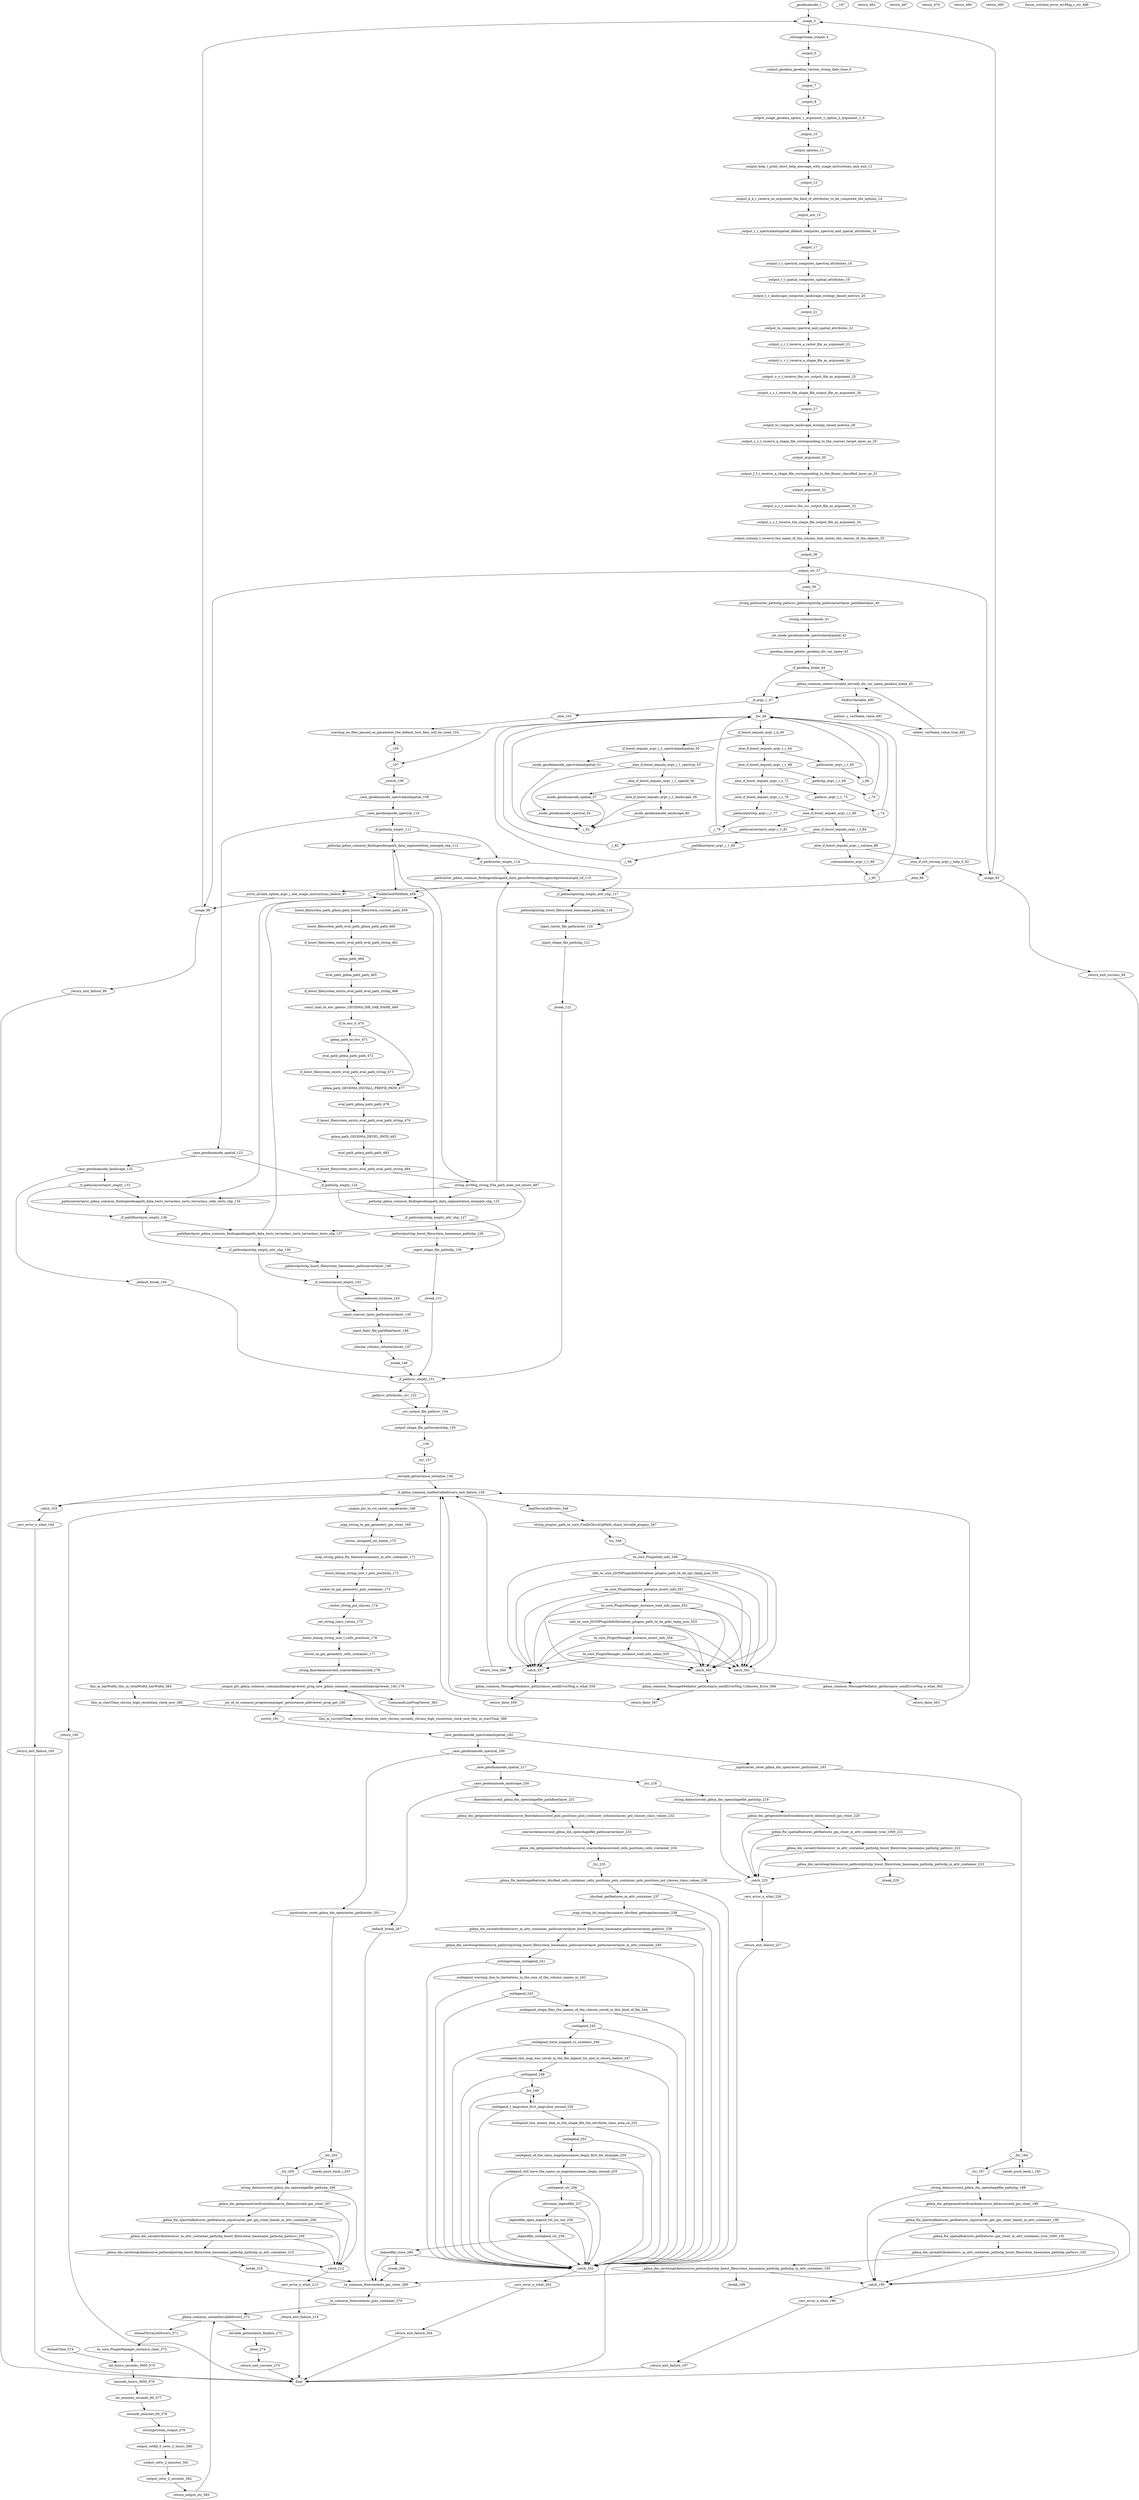 strict digraph G {
_geodmamode_1;
_usage_3;
_ostringstream_output_4;
_output_5;
_output_geodma_geodma_version_string_date_time_6;
_output_7;
_output_8;
_output_usage_geodma_option_1_argument_1_option_2_argument_2_9;
_output_10;
_output_options_11;
_output_help_t_print_short_help_message_with_usage_instructions_and_exit_12;
_output_13;
_output_k_k_t_receive_as_argument_the_kind_of_attributes_to_be_computed_the_options_14;
_output_are_15;
_output_t_t_spectralandspatial_default_computes_spectral_and_spatial_attributes_16;
_output_17;
_output_t_t_spectral_computes_spectral_attributes_18;
_output_t_t_spatial_computes_spatial_attributes_19;
_output_t_t_landscape_computes_landscape_ecology_based_metrics_20;
_output_21;
_output_to_compute_spectral_and_spatial_attributes_22;
_output_r_r_t_receive_a_raster_file_as_argument_23;
_output_v_v_t_receive_a_shape_file_as_argument_24;
_output_o_o_t_receive_the_csv_output_file_as_argument_25;
_output_s_s_t_receive_the_shape_file_output_file_as_argument_26;
_output_27;
_output_to_compute_landscape_ecology_based_metrics_28;
_output_c_c_t_receive_a_shape_file_corresponding_to_the_coarser_target_layer_as_29;
_output_argument_30;
_output_f_f_t_receive_a_shape_file_corresponding_to_the_finner_classified_layer_as_31;
_output_argument_32;
_output_o_o_t_receive_the_csv_output_file_as_argument_33;
_output_s_s_t_receive_the_shape_file_output_file_as_argument_34;
_output_column_t_receive_the_name_of_the_column_that_stores_the_classes_of_the_objects_35;
_output_36;
_output_str_37;
_main_39;
_string_pathraster_pathshp_pathcsv_pathoutputshp_pathcoarserlayer_pathfinerlayer_40;
_string_columnclasses_41;
_int_mode_geodmamode_spectralandspatial_42;
_geodma_home_getenv_geodma_dir_var_name_43;
_if_geodma_home_44;
_gdma_common_setenvvariable_terralib_dir_var_name_geodma_home_45;
_if_argc_1_47;
_for_48;
_if_boost_iequals_argv_i_k_49;
_if_boost_iequals_argv_i_1_spectralandspatial_50;
_mode_geodmamode_spectralandspatial_51;
_else_if_boost_iequals_argv_i_1_spectral_53;
_mode_geodmamode_spectral_54;
_else_if_boost_iequals_argv_i_1_spatial_56;
_mode_geodmamode_spatial_57;
_else_if_boost_iequals_argv_i_1_landscape_59;
_mode_geodmamode_landscape_60;
_i_62;
_else_if_boost_iequals_argv_i_r_64;
_pathraster_argv_i_1_65;
_i_66;
_else_if_boost_iequals_argv_i_v_68;
_pathshp_argv_i_1_69;
_i_70;
_else_if_boost_iequals_argv_i_o_72;
_pathcsv_argv_i_1_73;
_i_74;
_else_if_boost_iequals_argv_i_s_76;
_pathoutputshp_argv_i_1_77;
_i_78;
_else_if_boost_iequals_argv_i_c_80;
_pathcoarserlayer_argv_i_1_81;
_i_82;
_else_if_boost_iequals_argv_i_f_84;
_pathfinerlayer_argv_i_1_85;
_i_86;
_else_if_boost_iequals_argv_i_column_88;
_columnclasses_argv_i_1_89;
_i_90;
_else_if_std_strcmp_argv_i_help_0_92;
_usage_93;
_return_exit_success_94;
_else_96;
_error_invalid_option_argv_i_see_usage_instructions_bellow_97;
_usage_98;
_return_exit_failure_99;
_else_103;
_warning_no_files_passed_as_parameter_the_default_test_files_will_be_used_104;
__105;
__107;
_switch_108;
_case_geodmamode_spectralandspatial_109;
_case_geodmamode_spectral_110;
_if_pathshp_empty_111;
_pathshp_gdma_common_findingeodmapath_data_segmentation_example_shp_112;
_if_pathraster_empty_114;
_pathraster_gdma_common_findingeodmapath_data_georeferencedimagesregisterexample_tif_115;
_if_pathoutputshp_empty_attr_shp_117;
_pathoutputshp_boost_filesystem_basename_pathshp_118;
_input_raster_file_pathraster_120;
_input_shape_file_pathshp_121;
_break_122;
_case_geodmamode_spatial_123;
_if_pathshp_empty_124;
_pathshp_gdma_common_findingeodmapath_data_segmentation_example_shp_125;
_if_pathoutputshp_empty_attr_shp_127;
_pathoutputshp_boost_filesystem_basename_pathshp_128;
_input_shape_file_pathshp_130;
_break_131;
_case_geodmamode_landscape_132;
_if_pathcoarserlayer_empty_133;
_pathcoarserlayer_gdma_common_findingeodmapath_data_tests_terraclass_tests_terraclass_cells_tests_shp_134;
_if_pathfinerlayer_empty_136;
_pathfinerlayer_gdma_common_findingeodmapath_data_tests_terraclass_tests_terraclass_tests_shp_137;
_if_pathoutputshp_empty_attr_shp_139;
_pathoutputshp_boost_filesystem_basename_pathcoarserlayer_140;
_if_columnclasses_empty_142;
_columnclasses_tcclasse_143;
_input_coarser_layer_pathcoarserlayer_145;
_input_finer_file_pathfinerlayer_146;
_classes_column_columnclasses_147;
_break_148;
_default_break_149;
_if_pathcsv_empty_151;
_pathcsv_attributes_csv_152;
_csv_output_file_pathcsv_154;
_output_shape_file_pathoutputshp_155;
__156;
_try_157;
_terralib_getinstance_initialize_158;
_if_gdma_common_loadterralibdrivers_exit_failure_159;


_return_160;
_catch_163;
_cerr_error_e_what_164;
_return_exit_failure_165;
__167;
_unique_ptr_te_rst_raster_inputraster_168;
_map_string_te_gm_geometry_gm_ctner_169;
_vector_unsigned_int_bands_170;
_map_string_gdma_fte_featuressummary_m_attr_container_171;
_boost_bimap_string_size_t_pols_positions_172;
_vector_te_gm_geometry_pols_container_173;
_vector_string_pol_classes_174;
_set_string_class_values_175;
_boost_bimap_string_size_t_cells_positions_176;
_vector_te_gm_geometry_cells_container_177;
_string_finerdatasourceid_coarserdatasourceid_178;
_unique_ptr_gdma_common_commandlineprogviewer_prog_new_gdma_common_commandlineprogviewer_100_179;
_int_id_te_common_progressmanager_getinstance_addviewer_prog_get_180;
_switch_181;
_case_geodmamode_spectralandspatial_182;
_inputraster_reset_gdma_dm_openraster_pathraster_183;
_for_184;
_bands_push_back_i_185;
_try_187;
_string_datasourceid_gdma_dm_openshapefile_pathshp_188;
_gdma_dm_getgeometriesfromdatasource_datasourceid_gm_ctner_189;
_gdma_fte_spectralfeatures_getfeatures_inputraster_get_gm_ctner_bands_m_attr_container_190;
_gdma_fte_spatialfeatures_getfeatures_gm_ctner_m_attr_container_true_1000_191;
_gdma_dm_saveattributestocsv_m_attr_container_pathshp_boost_filesystem_basename_pathshp_pathcsv_192;
_gdma_dm_savetoogrdatasource_pathoutputshp_boost_filesystem_basename_pathshp_pathshp_m_attr_container_193;
_catch_195;
_cerr_error_e_what_196;
_return_exit_failure_197;
_break_199;
_case_geodmamode_spectral_200;
_inputraster_reset_gdma_dm_openraster_pathraster_201;
_for_202;
_bands_push_back_i_203;
_try_205;
_string_datasourceid_gdma_dm_openshapefile_pathshp_206;
_gdma_dm_getgeometriesfromdatasource_datasourceid_gm_ctner_207;
_gdma_fte_spectralfeatures_getfeatures_inputraster_get_gm_ctner_bands_m_attr_container_208;
_gdma_dm_saveattributestocsv_m_attr_container_pathshp_boost_filesystem_basename_pathshp_pathcsv_209;
_gdma_dm_savetoogrdatasource_pathoutputshp_boost_filesystem_basename_pathshp_pathshp_m_attr_container_210;
_catch_212;
_cerr_error_e_what_213;
_return_exit_failure_214;
_break_216;
_case_geodmamode_spatial_217;
_try_218;
_string_datasourceid_gdma_dm_openshapefile_pathshp_219;
_gdma_dm_getgeometriesfromdatasource_datasourceid_gm_ctner_220;
_gdma_fte_spatialfeatures_getfeatures_gm_ctner_m_attr_container_true_1000_221;
_gdma_dm_saveattributestocsv_m_attr_container_pathshp_boost_filesystem_basename_pathshp_pathcsv_222;
_gdma_dm_savetoogrdatasource_pathoutputshp_boost_filesystem_basename_pathshp_pathshp_m_attr_container_223;
_catch_225;
_cerr_error_e_what_226;
_return_exit_failure_227;
_break_229;
_case_geodmamode_landscape_230;
_finerdatasourceid_gdma_dm_openshapefile_pathfinerlayer_231;
_gdma_dm_getgeometriesfromdatasource_finerdatasourceid_pols_positions_pols_container_columnclasses_pol_classes_class_values_232;
_coarserdatasourceid_gdma_dm_openshapefile_pathcoarserlayer_233;
_gdma_dm_getgeometriesfromdatasource_coarserdatasourceid_cells_positions_cells_container_234;
_try_235;
_gdma_fte_landscapefeatures_ldscfeat_cells_container_cells_positions_pols_container_pols_positions_pol_classes_class_values_236;
_ldscfeat_getfeatures_m_attr_container_237;
_map_string_int_mapclassnames_ldscfeat_getmapclassnames_238;
_gdma_dm_saveattributestocsv_m_attr_container_pathcoarserlayer_boost_filesystem_basename_pathcoarserlayer_pathcsv_239;
_gdma_dm_savetoogrdatasource_pathoutputshp_boost_filesystem_basename_pathcoarserlayer_pathcoarserlayer_m_attr_container_240;
_ostringstream_outlegend_241;
_outlegend_warning_due_to_limitations_in_the_size_of_the_column_names_in_242;
_outlegend_243;
_outlegend_shape_files_the_names_of_the_classes_saved_in_this_kind_of_file_244;
_outlegend_245;
_outlegend_were_mapped_to_numbers_246;
_outlegend_this_map_was_saved_in_the_file_legend_txt_and_is_shown_bellow_247;
_outlegend_248;
_for_249;
_outlegend_t_mapvalue_first_mapvalue_second_250;
_outlegend_this_means_that_in_the_shape_file_the_attribute_class_area_ca_252;
_outlegend_253;
_outlegend_of_the_class_mapclassnames_begin_first_for_example_254;
_outlegend_will_have_the_name_ca_mapclassnames_begin_second_255;
_outlegend_str_256;
_ofstream_legendfile_257;
_legendfile_open_legend_txt_ios_out_258;
_legendfile_outlegend_str_259;
_legendfile_close_260;
_catch_262;
_cerr_error_e_what_263;
_return_exit_failure_264;
_break_266;
_default_break_267;
_te_common_freecontents_gm_ctner_269;
_te_common_freecontents_pols_container_270;
_gdma_common_unloadterralibdrivers_272;
_terralib_getinstance_finalize_273;
_done_274;
_return_exit_success_275;
final;
CommandLineProgViewer_383;
this_m_barWidth_this_m_totalWidth_barWidth_384;
this_m_startTime_chrono_high_resolution_clock_now_385;
this_m_currentTime_chrono_duration_cast_chrono_seconds_chrono_high_resolution_clock_now_this_m_startTime_386;
SetEnvVariable_490;
putenv_s_varName_value_491;
setenv_varName_value_true_492;
FindInGeoDMAPath_458;
boost_filesystem_path_gdma_path_boost_filesystem_current_path_459;
boost_filesystem_path_eval_path_gdma_path_path_460;
if_boost_filesystem_exists_eval_path_eval_path_string_461;
return_462;
gdma_path_464;
eval_path_gdma_path_path_465;
if_boost_filesystem_exists_eval_path_eval_path_string_466;
return_467;
const_char_te_env_getenv_GEODMA_DIR_VAR_NAME_469;
if_te_env_0_470;
gdma_path_te_env_471;
eval_path_gdma_path_path_472;
if_boost_filesystem_exists_eval_path_eval_path_string_473;
return_474;
gdma_path_GEODMA_INSTALL_PREFIX_PATH_477;
eval_path_gdma_path_path_478;
if_boost_filesystem_exists_eval_path_eval_path_string_479;
return_480;
gdma_path_GEODMA_DEVEL_PATH_482;
eval_path_gdma_path_path_483;
if_boost_filesystem_exists_eval_path_eval_path_string_484;
return_485;
string_errMsg_string_File_path_does_not_exists_487;
throw_runtime_error_errMsg_c_str_488;
loadTerraLibDrivers_546;
string_plugins_path_te_core_FindInTerraLibPath_share_terralib_plugins_547;
try_548;
te_core_PluginInfo_info_549;
info_te_core_JSONPluginInfoSerializer_plugins_path_te_da_ogr_teplg_json_550;
te_core_PluginManager_instance_insert_info_551;
te_core_PluginManager_instance_load_info_name_552;
info_te_core_JSONPluginInfoSerializer_plugins_path_te_da_gdal_teplg_json_553;
te_core_PluginManager_instance_insert_info_554;
te_core_PluginManager_instance_load_info_name_555;
catch_557;
gdma_common_MessageMediator_getInstance_sendErrorMsg_e_what_558;
return_false_559;
catch_561;
gdma_common_MessageMediator_getInstance_sendErrorMsg_e_what_562;
return_false_563;
catch_565;
gdma_common_MessageMediator_getInstance_sendErrorMsg_Unknown_Error_566;
return_false_567;
return_true_569;
unloadTerraLibDrivers_571;
te_core_PluginManager_instance_clear_572;
_geodmamode_1->_usage_3;
_usage_3->_ostringstream_output_4;
_ostringstream_output_4->_output_5;
_output_5->_output_geodma_geodma_version_string_date_time_6;
_output_geodma_geodma_version_string_date_time_6->_output_7;
_output_7->_output_8;
_output_8->_output_usage_geodma_option_1_argument_1_option_2_argument_2_9;
_output_usage_geodma_option_1_argument_1_option_2_argument_2_9->_output_10;
_output_10->_output_options_11;
_output_options_11->_output_help_t_print_short_help_message_with_usage_instructions_and_exit_12;
_output_help_t_print_short_help_message_with_usage_instructions_and_exit_12->_output_13;
_output_13->_output_k_k_t_receive_as_argument_the_kind_of_attributes_to_be_computed_the_options_14;
_output_k_k_t_receive_as_argument_the_kind_of_attributes_to_be_computed_the_options_14->_output_are_15;
_output_are_15->_output_t_t_spectralandspatial_default_computes_spectral_and_spatial_attributes_16;
_output_t_t_spectralandspatial_default_computes_spectral_and_spatial_attributes_16->_output_17;
_output_17->_output_t_t_spectral_computes_spectral_attributes_18;
_output_t_t_spectral_computes_spectral_attributes_18->_output_t_t_spatial_computes_spatial_attributes_19;
_output_t_t_spatial_computes_spatial_attributes_19->_output_t_t_landscape_computes_landscape_ecology_based_metrics_20;
_output_t_t_landscape_computes_landscape_ecology_based_metrics_20->_output_21;
_output_21->_output_to_compute_spectral_and_spatial_attributes_22;
_output_to_compute_spectral_and_spatial_attributes_22->_output_r_r_t_receive_a_raster_file_as_argument_23;
_output_r_r_t_receive_a_raster_file_as_argument_23->_output_v_v_t_receive_a_shape_file_as_argument_24;
_output_v_v_t_receive_a_shape_file_as_argument_24->_output_o_o_t_receive_the_csv_output_file_as_argument_25;
_output_o_o_t_receive_the_csv_output_file_as_argument_25->_output_s_s_t_receive_the_shape_file_output_file_as_argument_26;
_output_s_s_t_receive_the_shape_file_output_file_as_argument_26->_output_27;
_output_27->_output_to_compute_landscape_ecology_based_metrics_28;
_output_to_compute_landscape_ecology_based_metrics_28->_output_c_c_t_receive_a_shape_file_corresponding_to_the_coarser_target_layer_as_29;
_output_c_c_t_receive_a_shape_file_corresponding_to_the_coarser_target_layer_as_29->_output_argument_30;
_output_argument_30->_output_f_f_t_receive_a_shape_file_corresponding_to_the_finner_classified_layer_as_31;
_output_f_f_t_receive_a_shape_file_corresponding_to_the_finner_classified_layer_as_31->_output_argument_32;
_output_argument_32->_output_o_o_t_receive_the_csv_output_file_as_argument_33;
_output_o_o_t_receive_the_csv_output_file_as_argument_33->_output_s_s_t_receive_the_shape_file_output_file_as_argument_34;
_output_s_s_t_receive_the_shape_file_output_file_as_argument_34->_output_column_t_receive_the_name_of_the_column_that_stores_the_classes_of_the_objects_35;
_output_column_t_receive_the_name_of_the_column_that_stores_the_classes_of_the_objects_35->_output_36;
_output_36->_output_str_37;
_output_str_37->_main_39;
_main_39->_string_pathraster_pathshp_pathcsv_pathoutputshp_pathcoarserlayer_pathfinerlayer_40;
_string_pathraster_pathshp_pathcsv_pathoutputshp_pathcoarserlayer_pathfinerlayer_40->_string_columnclasses_41;
_string_columnclasses_41->_int_mode_geodmamode_spectralandspatial_42;
_int_mode_geodmamode_spectralandspatial_42->_geodma_home_getenv_geodma_dir_var_name_43;
_geodma_home_getenv_geodma_dir_var_name_43->_if_geodma_home_44;
_if_geodma_home_44->_gdma_common_setenvvariable_terralib_dir_var_name_geodma_home_45;
_gdma_common_setenvvariable_terralib_dir_var_name_geodma_home_45-> SetEnvVariable_490;
SetEnvVariable_490->putenv_s_varName_value_491;
putenv_s_varName_value_491->setenv_varName_value_true_492;
setenv_varName_value_true_492->_gdma_common_setenvvariable_terralib_dir_var_name_geodma_home_45;

_gdma_common_setenvvariable_terralib_dir_var_name_geodma_home_45->_if_argc_1_47;
_if_geodma_home_44->_if_argc_1_47;
_if_argc_1_47->_for_48;
_for_48->_if_boost_iequals_argv_i_k_49;
_if_boost_iequals_argv_i_k_49->_if_boost_iequals_argv_i_1_spectralandspatial_50;
_if_boost_iequals_argv_i_1_spectralandspatial_50->_mode_geodmamode_spectralandspatial_51;
_if_boost_iequals_argv_i_1_spectralandspatial_50->_else_if_boost_iequals_argv_i_1_spectral_53;
_else_if_boost_iequals_argv_i_1_spectral_53->_mode_geodmamode_spectral_54;
_else_if_boost_iequals_argv_i_1_spectral_53->_else_if_boost_iequals_argv_i_1_spatial_56;
_else_if_boost_iequals_argv_i_1_spatial_56->_mode_geodmamode_spatial_57;
_else_if_boost_iequals_argv_i_1_spatial_56->_else_if_boost_iequals_argv_i_1_landscape_59;
_else_if_boost_iequals_argv_i_1_landscape_59->_mode_geodmamode_landscape_60;
_mode_geodmamode_spectralandspatial_51->_i_62;
_mode_geodmamode_spectral_54->_i_62;
_mode_geodmamode_spatial_57->_i_62;
_mode_geodmamode_landscape_60->_i_62;
_else_if_boost_iequals_argv_i_1_landscape_59->_i_62;
_if_boost_iequals_argv_i_k_49->_else_if_boost_iequals_argv_i_r_64;
_else_if_boost_iequals_argv_i_r_64->_pathraster_argv_i_1_65;
_pathraster_argv_i_1_65->_i_66;
_else_if_boost_iequals_argv_i_r_64->_else_if_boost_iequals_argv_i_v_68;
_else_if_boost_iequals_argv_i_v_68->_pathshp_argv_i_1_69;
_pathshp_argv_i_1_69->_i_70;
_else_if_boost_iequals_argv_i_v_68->_else_if_boost_iequals_argv_i_o_72;
_else_if_boost_iequals_argv_i_o_72->_pathcsv_argv_i_1_73;
_pathcsv_argv_i_1_73->_i_74;
_else_if_boost_iequals_argv_i_o_72->_else_if_boost_iequals_argv_i_s_76;
_else_if_boost_iequals_argv_i_s_76->_pathoutputshp_argv_i_1_77;
_pathoutputshp_argv_i_1_77->_i_78;
_else_if_boost_iequals_argv_i_s_76->_else_if_boost_iequals_argv_i_c_80;
_else_if_boost_iequals_argv_i_c_80->_pathcoarserlayer_argv_i_1_81;
_pathcoarserlayer_argv_i_1_81->_i_82;
_else_if_boost_iequals_argv_i_c_80->_else_if_boost_iequals_argv_i_f_84;
_else_if_boost_iequals_argv_i_f_84->_pathfinerlayer_argv_i_1_85;
_pathfinerlayer_argv_i_1_85->_i_86;
_else_if_boost_iequals_argv_i_f_84->_else_if_boost_iequals_argv_i_column_88;
_else_if_boost_iequals_argv_i_column_88->_columnclasses_argv_i_1_89;
_columnclasses_argv_i_1_89->_i_90;
_else_if_boost_iequals_argv_i_column_88->_else_if_std_strcmp_argv_i_help_0_92;
_else_if_std_strcmp_argv_i_help_0_92->_usage_93;
_usage_93->_usage_3;
_output_str_37->_usage_93;
_usage_93->_return_exit_success_94;
_else_if_std_strcmp_argv_i_help_0_92->_else_96;
_else_96->_error_invalid_option_argv_i_see_usage_instructions_bellow_97;
_error_invalid_option_argv_i_see_usage_instructions_bellow_97->_usage_98;
_usage_98->_usage_3;
_output_str_37->_usage_98;
_return_exit_success_94->final;
_usage_98->_return_exit_failure_99;
_i_62->_for_48;
_i_66->_for_48;
_i_70->_for_48;
_i_74->_for_48;
_i_78->_for_48;
_i_82->_for_48;
_i_86->_for_48;
_i_90->_for_48;
_if_argc_1_47->_else_103;
_else_103->_warning_no_files_passed_as_parameter_the_default_test_files_will_be_used_104;
_warning_no_files_passed_as_parameter_the_default_test_files_will_be_used_104->__105;
_for_48->__107;
__105->__107;
__107->_switch_108;
_switch_108->_case_geodmamode_spectralandspatial_109;
_case_geodmamode_spectralandspatial_109 -> _case_geodmamode_spectral_110;
_case_geodmamode_spectral_110 -> _if_pathshp_empty_111;
_case_geodmamode_spectral_110 -> _case_geodmamode_spatial_123;
_if_pathshp_empty_111->_pathshp_gdma_common_findingeodmapath_data_segmentation_example_shp_112;

_pathshp_gdma_common_findingeodmapath_data_segmentation_example_shp_112->FindInGeoDMAPath_458;
FindInGeoDMAPath_458->boost_filesystem_path_gdma_path_boost_filesystem_current_path_459;
boost_filesystem_path_gdma_path_boost_filesystem_current_path_459->boost_filesystem_path_eval_path_gdma_path_path_460;
boost_filesystem_path_eval_path_gdma_path_path_460->if_boost_filesystem_exists_eval_path_eval_path_string_461;
if_boost_filesystem_exists_eval_path_eval_path_string_461->gdma_path_464;
gdma_path_464->eval_path_gdma_path_path_465;
eval_path_gdma_path_path_465->if_boost_filesystem_exists_eval_path_eval_path_string_466;
if_boost_filesystem_exists_eval_path_eval_path_string_466->const_char_te_env_getenv_GEODMA_DIR_VAR_NAME_469;
const_char_te_env_getenv_GEODMA_DIR_VAR_NAME_469->if_te_env_0_470;
if_te_env_0_470->gdma_path_te_env_471;
gdma_path_te_env_471->eval_path_gdma_path_path_472;
eval_path_gdma_path_path_472->if_boost_filesystem_exists_eval_path_eval_path_string_473;
if_boost_filesystem_exists_eval_path_eval_path_string_473->gdma_path_GEODMA_INSTALL_PREFIX_PATH_477;
if_te_env_0_470->gdma_path_GEODMA_INSTALL_PREFIX_PATH_477;
gdma_path_GEODMA_INSTALL_PREFIX_PATH_477->eval_path_gdma_path_path_478;
eval_path_gdma_path_path_478->if_boost_filesystem_exists_eval_path_eval_path_string_479;
if_boost_filesystem_exists_eval_path_eval_path_string_479->gdma_path_GEODMA_DEVEL_PATH_482;
gdma_path_GEODMA_DEVEL_PATH_482->eval_path_gdma_path_path_483;
eval_path_gdma_path_path_483->if_boost_filesystem_exists_eval_path_eval_path_string_484;
if_boost_filesystem_exists_eval_path_eval_path_string_484->string_errMsg_string_File_path_does_not_exists_487;
string_errMsg_string_File_path_does_not_exists_487->_pathshp_gdma_common_findingeodmapath_data_segmentation_example_shp_112;
_pathshp_gdma_common_findingeodmapath_data_segmentation_example_shp_112->_if_pathraster_empty_114;

_if_pathshp_empty_111->_if_pathraster_empty_114;
_if_pathraster_empty_114->_pathraster_gdma_common_findingeodmapath_data_georeferencedimagesregisterexample_tif_115;

_pathraster_gdma_common_findingeodmapath_data_georeferencedimagesregisterexample_tif_115-> FindInGeoDMAPath_458;
FindInGeoDMAPath_458->boost_filesystem_path_gdma_path_boost_filesystem_current_path_459;
string_errMsg_string_File_path_does_not_exists_487->_pathraster_gdma_common_findingeodmapath_data_georeferencedimagesregisterexample_tif_115;

_pathraster_gdma_common_findingeodmapath_data_georeferencedimagesregisterexample_tif_115->_if_pathoutputshp_empty_attr_shp_117;
_if_pathraster_empty_114->_if_pathoutputshp_empty_attr_shp_117;
_if_pathoutputshp_empty_attr_shp_117->_pathoutputshp_boost_filesystem_basename_pathshp_118;
_pathoutputshp_boost_filesystem_basename_pathshp_118->_input_raster_file_pathraster_120;
_if_pathoutputshp_empty_attr_shp_117->_input_raster_file_pathraster_120;
_input_raster_file_pathraster_120->_input_shape_file_pathshp_121;
_case_geodmamode_spatial_123 ->_if_pathshp_empty_124;
_case_geodmamode_spatial_123->_case_geodmamode_landscape_132;

_if_pathshp_empty_124->_pathshp_gdma_common_findingeodmapath_data_segmentation_example_shp_125;

_pathshp_gdma_common_findingeodmapath_data_segmentation_example_shp_125-> FindInGeoDMAPath_458;
FindInGeoDMAPath_458->boost_filesystem_path_gdma_path_boost_filesystem_current_path_459;
string_errMsg_string_File_path_does_not_exists_487->_pathshp_gdma_common_findingeodmapath_data_segmentation_example_shp_125;


_pathshp_gdma_common_findingeodmapath_data_segmentation_example_shp_125->_if_pathoutputshp_empty_attr_shp_127;
_if_pathshp_empty_124->_if_pathoutputshp_empty_attr_shp_127;
_if_pathoutputshp_empty_attr_shp_127->_pathoutputshp_boost_filesystem_basename_pathshp_128;
_pathoutputshp_boost_filesystem_basename_pathshp_128->_input_shape_file_pathshp_130;
_if_pathoutputshp_empty_attr_shp_127->_input_shape_file_pathshp_130;
_case_geodmamode_landscape_132->_if_pathcoarserlayer_empty_133;
_case_geodmamode_landscape_132->_default_break_149;
_default_break_149->_if_pathcsv_empty_151;

_if_pathcoarserlayer_empty_133->_pathcoarserlayer_gdma_common_findingeodmapath_data_tests_terraclass_tests_terraclass_cells_tests_shp_134;

_pathcoarserlayer_gdma_common_findingeodmapath_data_tests_terraclass_tests_terraclass_cells_tests_shp_134-> FindInGeoDMAPath_458;
FindInGeoDMAPath_458->boost_filesystem_path_gdma_path_boost_filesystem_current_path_459;
string_errMsg_string_File_path_does_not_exists_487->_pathcoarserlayer_gdma_common_findingeodmapath_data_tests_terraclass_tests_terraclass_cells_tests_shp_134;


_pathcoarserlayer_gdma_common_findingeodmapath_data_tests_terraclass_tests_terraclass_cells_tests_shp_134->_if_pathfinerlayer_empty_136;
_if_pathcoarserlayer_empty_133->_if_pathfinerlayer_empty_136;

_if_pathfinerlayer_empty_136->_pathfinerlayer_gdma_common_findingeodmapath_data_tests_terraclass_tests_terraclass_tests_shp_137;

_pathfinerlayer_gdma_common_findingeodmapath_data_tests_terraclass_tests_terraclass_tests_shp_137-> FindInGeoDMAPath_458;
FindInGeoDMAPath_458->boost_filesystem_path_gdma_path_boost_filesystem_current_path_459;
string_errMsg_string_File_path_does_not_exists_487->_pathfinerlayer_gdma_common_findingeodmapath_data_tests_terraclass_tests_terraclass_tests_shp_137;

_pathfinerlayer_gdma_common_findingeodmapath_data_tests_terraclass_tests_terraclass_tests_shp_137->_if_pathoutputshp_empty_attr_shp_139;
_if_pathfinerlayer_empty_136->_if_pathoutputshp_empty_attr_shp_139;
_if_pathoutputshp_empty_attr_shp_139->_pathoutputshp_boost_filesystem_basename_pathcoarserlayer_140;
_pathoutputshp_boost_filesystem_basename_pathcoarserlayer_140->_if_columnclasses_empty_142;
_if_pathoutputshp_empty_attr_shp_139->_if_columnclasses_empty_142;
_if_columnclasses_empty_142->_columnclasses_tcclasse_143;
_columnclasses_tcclasse_143->_input_coarser_layer_pathcoarserlayer_145;
_if_columnclasses_empty_142->_input_coarser_layer_pathcoarserlayer_145;
_input_coarser_layer_pathcoarserlayer_145->_input_finer_file_pathfinerlayer_146;
_input_finer_file_pathfinerlayer_146->_classes_column_columnclasses_147;
_input_shape_file_pathshp_121->_break_122;
_break_122->_if_pathcsv_empty_151;
_input_shape_file_pathshp_130->_break_131;
_break_131->_if_pathcsv_empty_151;
_classes_column_columnclasses_147->_break_148;
_break_148-> _if_pathcsv_empty_151;
_if_pathcsv_empty_151->_pathcsv_attributes_csv_152;
_pathcsv_attributes_csv_152->_csv_output_file_pathcsv_154;
_if_pathcsv_empty_151->_csv_output_file_pathcsv_154;
_csv_output_file_pathcsv_154->_output_shape_file_pathoutputshp_155;
_output_shape_file_pathoutputshp_155->__156;
__156->_try_157;
_try_157->_terralib_getinstance_initialize_158;
_terralib_getinstance_initialize_158->_if_gdma_common_loadterralibdrivers_exit_failure_159;
_terralib_getinstance_initialize_158->_catch_163;
_if_gdma_common_loadterralibdrivers_exit_failure_159->_catch_163;
_catch_163->_cerr_error_e_what_164;
_cerr_error_e_what_164->_return_exit_failure_165;
_if_gdma_common_loadterralibdrivers_exit_failure_159->_return_160;
_return_160 -> final;

_if_gdma_common_loadterralibdrivers_exit_failure_159->loadTerraLibDrivers_546;
loadTerraLibDrivers_546->string_plugins_path_te_core_FindInTerraLibPath_share_terralib_plugins_547;
string_plugins_path_te_core_FindInTerraLibPath_share_terralib_plugins_547->try_548;
try_548->te_core_PluginInfo_info_549;
te_core_PluginInfo_info_549->info_te_core_JSONPluginInfoSerializer_plugins_path_te_da_ogr_teplg_json_550;
info_te_core_JSONPluginInfoSerializer_plugins_path_te_da_ogr_teplg_json_550->te_core_PluginManager_instance_insert_info_551;
te_core_PluginManager_instance_insert_info_551->te_core_PluginManager_instance_load_info_name_552;
te_core_PluginManager_instance_load_info_name_552->info_te_core_JSONPluginInfoSerializer_plugins_path_te_da_gdal_teplg_json_553;
info_te_core_JSONPluginInfoSerializer_plugins_path_te_da_gdal_teplg_json_553->te_core_PluginManager_instance_insert_info_554;
te_core_PluginManager_instance_insert_info_554->te_core_PluginManager_instance_load_info_name_555;
te_core_PluginInfo_info_549->catch_557;
info_te_core_JSONPluginInfoSerializer_plugins_path_te_da_ogr_teplg_json_550->catch_557;
te_core_PluginManager_instance_insert_info_551->catch_557;
te_core_PluginManager_instance_load_info_name_552->catch_557;
info_te_core_JSONPluginInfoSerializer_plugins_path_te_da_gdal_teplg_json_553->catch_557;
te_core_PluginManager_instance_insert_info_554->catch_557;
te_core_PluginManager_instance_load_info_name_555->catch_557;
catch_557->gdma_common_MessageMediator_getInstance_sendErrorMsg_e_what_558;
gdma_common_MessageMediator_getInstance_sendErrorMsg_e_what_558->return_false_559;
te_core_PluginInfo_info_549->catch_561;
info_te_core_JSONPluginInfoSerializer_plugins_path_te_da_ogr_teplg_json_550->catch_561;
te_core_PluginManager_instance_insert_info_551->catch_561;
te_core_PluginManager_instance_load_info_name_552->catch_561;
info_te_core_JSONPluginInfoSerializer_plugins_path_te_da_gdal_teplg_json_553->catch_561;
te_core_PluginManager_instance_insert_info_554->catch_561;
te_core_PluginManager_instance_load_info_name_555->catch_561;
catch_561->gdma_common_MessageMediator_getInstance_sendErrorMsg_e_what_562;
gdma_common_MessageMediator_getInstance_sendErrorMsg_e_what_562->return_false_563;
te_core_PluginInfo_info_549->catch_565;
info_te_core_JSONPluginInfoSerializer_plugins_path_te_da_ogr_teplg_json_550->catch_565;
te_core_PluginManager_instance_insert_info_551->catch_565;
te_core_PluginManager_instance_load_info_name_552->catch_565;
info_te_core_JSONPluginInfoSerializer_plugins_path_te_da_gdal_teplg_json_553->catch_565;
te_core_PluginManager_instance_insert_info_554->catch_565;
te_core_PluginManager_instance_load_info_name_555->catch_565;
catch_565->gdma_common_MessageMediator_getInstance_sendErrorMsg_Unknown_Error_566;
gdma_common_MessageMediator_getInstance_sendErrorMsg_Unknown_Error_566->return_false_567;
te_core_PluginManager_instance_load_info_name_555->return_true_569;
return_false_559->_if_gdma_common_loadterralibdrivers_exit_failure_159;
return_false_563->_if_gdma_common_loadterralibdrivers_exit_failure_159;
return_false_567->_if_gdma_common_loadterralibdrivers_exit_failure_159;
return_true_569->_if_gdma_common_loadterralibdrivers_exit_failure_159;

_if_gdma_common_loadterralibdrivers_exit_failure_159->_unique_ptr_te_rst_raster_inputraster_168;
_unique_ptr_te_rst_raster_inputraster_168->_map_string_te_gm_geometry_gm_ctner_169;
_map_string_te_gm_geometry_gm_ctner_169->_vector_unsigned_int_bands_170;
_vector_unsigned_int_bands_170->_map_string_gdma_fte_featuressummary_m_attr_container_171;
_map_string_gdma_fte_featuressummary_m_attr_container_171->_boost_bimap_string_size_t_pols_positions_172;
_boost_bimap_string_size_t_pols_positions_172->_vector_te_gm_geometry_pols_container_173;
_vector_te_gm_geometry_pols_container_173->_vector_string_pol_classes_174;
_vector_string_pol_classes_174->_set_string_class_values_175;
_set_string_class_values_175->_boost_bimap_string_size_t_cells_positions_176;
_boost_bimap_string_size_t_cells_positions_176->_vector_te_gm_geometry_cells_container_177;
_vector_te_gm_geometry_cells_container_177->_string_finerdatasourceid_coarserdatasourceid_178;
_string_finerdatasourceid_coarserdatasourceid_178->_unique_ptr_gdma_common_commandlineprogviewer_prog_new_gdma_common_commandlineprogviewer_100_179;
_unique_ptr_gdma_common_commandlineprogviewer_prog_new_gdma_common_commandlineprogviewer_100_179->CommandLineProgViewer_383;
CommandLineProgViewer_383->this_m_currentTime_chrono_duration_cast_chrono_seconds_chrono_high_resolution_clock_now_this_m_startTime_386;
this_m_barWidth_this_m_totalWidth_barWidth_384->this_m_startTime_chrono_high_resolution_clock_now_385;
this_m_startTime_chrono_high_resolution_clock_now_385->this_m_currentTime_chrono_duration_cast_chrono_seconds_chrono_high_resolution_clock_now_this_m_startTime_386;
this_m_currentTime_chrono_duration_cast_chrono_seconds_chrono_high_resolution_clock_now_this_m_startTime_386->_unique_ptr_gdma_common_commandlineprogviewer_prog_new_gdma_common_commandlineprogviewer_100_179;
_unique_ptr_gdma_common_commandlineprogviewer_prog_new_gdma_common_commandlineprogviewer_100_179->_int_id_te_common_progressmanager_getinstance_addviewer_prog_get_180;
_int_id_te_common_progressmanager_getinstance_addviewer_prog_get_180->_switch_181;
_switch_181->_case_geodmamode_spectralandspatial_182;
_case_geodmamode_spectralandspatial_182->_case_geodmamode_spectral_200;
_case_geodmamode_spectralandspatial_182->_inputraster_reset_gdma_dm_openraster_pathraster_183;
_inputraster_reset_gdma_dm_openraster_pathraster_183->_for_184;
_for_184->_bands_push_back_i_185;
_bands_push_back_i_185->_for_184;
_for_184->_try_187;
_try_187->_string_datasourceid_gdma_dm_openshapefile_pathshp_188;
_string_datasourceid_gdma_dm_openshapefile_pathshp_188->_gdma_dm_getgeometriesfromdatasource_datasourceid_gm_ctner_189;
_gdma_dm_getgeometriesfromdatasource_datasourceid_gm_ctner_189->_gdma_fte_spectralfeatures_getfeatures_inputraster_get_gm_ctner_bands_m_attr_container_190;
_gdma_fte_spectralfeatures_getfeatures_inputraster_get_gm_ctner_bands_m_attr_container_190->_gdma_fte_spatialfeatures_getfeatures_gm_ctner_m_attr_container_true_1000_191;
_gdma_fte_spatialfeatures_getfeatures_gm_ctner_m_attr_container_true_1000_191->_gdma_dm_saveattributestocsv_m_attr_container_pathshp_boost_filesystem_basename_pathshp_pathcsv_192;
_gdma_dm_saveattributestocsv_m_attr_container_pathshp_boost_filesystem_basename_pathshp_pathcsv_192->_gdma_dm_savetoogrdatasource_pathoutputshp_boost_filesystem_basename_pathshp_pathshp_m_attr_container_193;
_string_datasourceid_gdma_dm_openshapefile_pathshp_188->_catch_195;
_gdma_dm_getgeometriesfromdatasource_datasourceid_gm_ctner_189->_catch_195;
_gdma_fte_spectralfeatures_getfeatures_inputraster_get_gm_ctner_bands_m_attr_container_190->_catch_195;
_gdma_fte_spatialfeatures_getfeatures_gm_ctner_m_attr_container_true_1000_191->_catch_195;
_gdma_dm_saveattributestocsv_m_attr_container_pathshp_boost_filesystem_basename_pathshp_pathcsv_192->_catch_195;
_gdma_dm_savetoogrdatasource_pathoutputshp_boost_filesystem_basename_pathshp_pathshp_m_attr_container_193->_catch_195;
_catch_195->_cerr_error_e_what_196;
_cerr_error_e_what_196->_return_exit_failure_197;
_gdma_dm_savetoogrdatasource_pathoutputshp_boost_filesystem_basename_pathshp_pathshp_m_attr_container_193->_break_199;

_case_geodmamode_spectral_200->_inputraster_reset_gdma_dm_openraster_pathraster_201;
_case_geodmamode_spectral_200->_case_geodmamode_spatial_217;
_inputraster_reset_gdma_dm_openraster_pathraster_201->_for_202;
_for_202->_bands_push_back_i_203;
_bands_push_back_i_203-> _for_202;
_for_202->_try_205;
_try_205 ->_string_datasourceid_gdma_dm_openshapefile_pathshp_206;
_string_datasourceid_gdma_dm_openshapefile_pathshp_206 -> _gdma_dm_getgeometriesfromdatasource_datasourceid_gm_ctner_207;
_gdma_dm_getgeometriesfromdatasource_datasourceid_gm_ctner_207->_gdma_fte_spectralfeatures_getfeatures_inputraster_get_gm_ctner_bands_m_attr_container_208;
_gdma_fte_spectralfeatures_getfeatures_inputraster_get_gm_ctner_bands_m_attr_container_208 -> _gdma_dm_saveattributestocsv_m_attr_container_pathshp_boost_filesystem_basename_pathshp_pathcsv_209;
_gdma_dm_saveattributestocsv_m_attr_container_pathshp_boost_filesystem_basename_pathshp_pathcsv_209-> _gdma_dm_savetoogrdatasource_pathoutputshp_boost_filesystem_basename_pathshp_pathshp_m_attr_container_210;
_gdma_dm_savetoogrdatasource_pathoutputshp_boost_filesystem_basename_pathshp_pathshp_m_attr_container_210 -> _break_216;
_break_216 -> _te_common_freecontents_gm_ctner_269;

_string_datasourceid_gdma_dm_openshapefile_pathshp_206->_catch_212;
_gdma_dm_getgeometriesfromdatasource_datasourceid_gm_ctner_207->_catch_212;
_gdma_fte_spectralfeatures_getfeatures_inputraster_get_gm_ctner_bands_m_attr_container_208->_catch_212;
_gdma_dm_saveattributestocsv_m_attr_container_pathshp_boost_filesystem_basename_pathshp_pathcsv_209->_catch_212;
_gdma_dm_savetoogrdatasource_pathoutputshp_boost_filesystem_basename_pathshp_pathshp_m_attr_container_210->_catch_212;
_catch_212->_cerr_error_e_what_213;
_cerr_error_e_what_213->_return_exit_failure_214;
_return_exit_failure_214->final;

_case_geodmamode_spatial_217->_try_218;
_case_geodmamode_spatial_217->_case_geodmamode_landscape_230;
_try_218->_string_datasourceid_gdma_dm_openshapefile_pathshp_219;
_string_datasourceid_gdma_dm_openshapefile_pathshp_219->_gdma_dm_getgeometriesfromdatasource_datasourceid_gm_ctner_220;
_gdma_dm_getgeometriesfromdatasource_datasourceid_gm_ctner_220->_gdma_fte_spatialfeatures_getfeatures_gm_ctner_m_attr_container_true_1000_221;
_gdma_fte_spatialfeatures_getfeatures_gm_ctner_m_attr_container_true_1000_221->_gdma_dm_saveattributestocsv_m_attr_container_pathshp_boost_filesystem_basename_pathshp_pathcsv_222;
_gdma_dm_saveattributestocsv_m_attr_container_pathshp_boost_filesystem_basename_pathshp_pathcsv_222->_gdma_dm_savetoogrdatasource_pathoutputshp_boost_filesystem_basename_pathshp_pathshp_m_attr_container_223;
_gdma_dm_savetoogrdatasource_pathoutputshp_boost_filesystem_basename_pathshp_pathshp_m_attr_container_223->_catch_225;
_catch_225->_cerr_error_e_what_226;
_cerr_error_e_what_226->_return_exit_failure_227;
_return_exit_failure_227->final;
_gdma_dm_savetoogrdatasource_pathoutputshp_boost_filesystem_basename_pathshp_pathshp_m_attr_container_223->_break_229;

_string_datasourceid_gdma_dm_openshapefile_pathshp_219 -> _catch_225;
_gdma_dm_getgeometriesfromdatasource_datasourceid_gm_ctner_220 -> _catch_225;
_gdma_fte_spatialfeatures_getfeatures_gm_ctner_m_attr_container_true_1000_221 -> _catch_225;
_gdma_dm_saveattributestocsv_m_attr_container_pathshp_boost_filesystem_basename_pathshp_pathcsv_222 -> _catch_225;

_case_geodmamode_landscape_230->_finerdatasourceid_gdma_dm_openshapefile_pathfinerlayer_231;
_finerdatasourceid_gdma_dm_openshapefile_pathfinerlayer_231 -> _gdma_dm_getgeometriesfromdatasource_finerdatasourceid_pols_positions_pols_container_columnclasses_pol_classes_class_values_232;
_gdma_dm_getgeometriesfromdatasource_finerdatasourceid_pols_positions_pols_container_columnclasses_pol_classes_class_values_232 -> _coarserdatasourceid_gdma_dm_openshapefile_pathcoarserlayer_233;
_coarserdatasourceid_gdma_dm_openshapefile_pathcoarserlayer_233 -> _gdma_dm_getgeometriesfromdatasource_coarserdatasourceid_cells_positions_cells_container_234;
_gdma_dm_getgeometriesfromdatasource_coarserdatasourceid_cells_positions_cells_container_234 -> _try_235;
_try_235 -> _gdma_fte_landscapefeatures_ldscfeat_cells_container_cells_positions_pols_container_pols_positions_pol_classes_class_values_236 ;
_gdma_fte_landscapefeatures_ldscfeat_cells_container_cells_positions_pols_container_pols_positions_pol_classes_class_values_236 -> _ldscfeat_getfeatures_m_attr_container_237;
_ldscfeat_getfeatures_m_attr_container_237 -> _map_string_int_mapclassnames_ldscfeat_getmapclassnames_238;
_map_string_int_mapclassnames_ldscfeat_getmapclassnames_238 -> _gdma_dm_saveattributestocsv_m_attr_container_pathcoarserlayer_boost_filesystem_basename_pathcoarserlayer_pathcsv_239;
_gdma_dm_saveattributestocsv_m_attr_container_pathcoarserlayer_boost_filesystem_basename_pathcoarserlayer_pathcsv_239 -> _gdma_dm_savetoogrdatasource_pathoutputshp_boost_filesystem_basename_pathcoarserlayer_pathcoarserlayer_m_attr_container_240;
_gdma_dm_savetoogrdatasource_pathoutputshp_boost_filesystem_basename_pathcoarserlayer_pathcoarserlayer_m_attr_container_240 -> _ostringstream_outlegend_241 ;
_ostringstream_outlegend_241 -> _outlegend_warning_due_to_limitations_in_the_size_of_the_column_names_in_242 ;
_outlegend_warning_due_to_limitations_in_the_size_of_the_column_names_in_242 -> _outlegend_243;
_outlegend_243 -> _outlegend_shape_files_the_names_of_the_classes_saved_in_this_kind_of_file_244;
_outlegend_shape_files_the_names_of_the_classes_saved_in_this_kind_of_file_244 -> _outlegend_245;
_outlegend_245 -> _outlegend_were_mapped_to_numbers_246;
_outlegend_were_mapped_to_numbers_246 -> _outlegend_this_map_was_saved_in_the_file_legend_txt_and_is_shown_bellow_247;
_outlegend_this_map_was_saved_in_the_file_legend_txt_and_is_shown_bellow_247 ->_outlegend_248 ;
_outlegend_248 -> _for_249;
_for_249 -> _outlegend_t_mapvalue_first_mapvalue_second_250;
_outlegend_t_mapvalue_first_mapvalue_second_250-> _for_249;
_for_249->_outlegend_t_mapvalue_first_mapvalue_second_250;
_outlegend_t_mapvalue_first_mapvalue_second_250 -> _outlegend_this_means_that_in_the_shape_file_the_attribute_class_area_ca_252;
_outlegend_this_means_that_in_the_shape_file_the_attribute_class_area_ca_252 -> _outlegend_253;
_outlegend_253 ->_outlegend_of_the_class_mapclassnames_begin_first_for_example_254 ;
_outlegend_of_the_class_mapclassnames_begin_first_for_example_254 -> _outlegend_will_have_the_name_ca_mapclassnames_begin_second_255;
_outlegend_will_have_the_name_ca_mapclassnames_begin_second_255 -> _outlegend_str_256;
_outlegend_str_256 -> _ofstream_legendfile_257;
_ofstream_legendfile_257 -> _legendfile_open_legend_txt_ios_out_258;
_legendfile_open_legend_txt_ios_out_258 ->_legendfile_outlegend_str_259 ;
_legendfile_outlegend_str_259 -> _legendfile_close_260;
_legendfile_close_260 -> _break_266;
_catch_262->_cerr_error_e_what_263;
_cerr_error_e_what_263->_return_exit_failure_264;
_return_exit_failure_264->final;
_break_266 -> _te_common_freecontents_gm_ctner_269;

_gdma_fte_landscapefeatures_ldscfeat_cells_container_cells_positions_pols_container_pols_positions_pol_classes_class_values_236 -> _catch_262;
_ldscfeat_getfeatures_m_attr_container_237 -> _catch_262;
_map_string_int_mapclassnames_ldscfeat_getmapclassnames_238 -> _catch_262;
_gdma_dm_saveattributestocsv_m_attr_container_pathcoarserlayer_boost_filesystem_basename_pathcoarserlayer_pathcsv_239 -> _catch_262;
_gdma_dm_savetoogrdatasource_pathoutputshp_boost_filesystem_basename_pathcoarserlayer_pathcoarserlayer_m_attr_container_240 -> _catch_262;
_ostringstream_outlegend_241 -> _catch_262;
_outlegend_warning_due_to_limitations_in_the_size_of_the_column_names_in_242 -> _catch_262;
_outlegend_243 -> _catch_262;
_outlegend_shape_files_the_names_of_the_classes_saved_in_this_kind_of_file_244 -> _catch_262;
_outlegend_245 -> _catch_262;
_outlegend_were_mapped_to_numbers_246 -> _catch_262;
_outlegend_this_map_was_saved_in_the_file_legend_txt_and_is_shown_bellow_247 -> _catch_262;
_outlegend_248 -> _catch_262;
_for_249 -> _catch_262;
_outlegend_t_mapvalue_first_mapvalue_second_250 -> _catch_262;
_outlegend_this_means_that_in_the_shape_file_the_attribute_class_area_ca_252 -> _catch_262;
_outlegend_253 -> _catch_262;
_outlegend_of_the_class_mapclassnames_begin_first_for_example_254 -> _catch_262;
_outlegend_will_have_the_name_ca_mapclassnames_begin_second_255 -> _catch_262;
_outlegend_str_256 -> _catch_262;
_ofstream_legendfile_257 -> _catch_262;
_legendfile_open_legend_txt_ios_out_258 -> _catch_262;
_legendfile_outlegend_str_259 -> _catch_262;
_legendfile_close_260 -> _catch_262;
_legendfile_close_260 -> _te_common_freecontents_gm_ctner_269;
_case_geodmamode_landscape_230->_default_break_267;
_default_break_267 -> _te_common_freecontents_gm_ctner_269;

_gdma_dm_savetoogrdatasource_pathoutputshp_boost_filesystem_basename_pathshp_pathshp_m_attr_container_193->_te_common_freecontents_gm_ctner_269;
_te_common_freecontents_gm_ctner_269->_te_common_freecontents_pols_container_270;
_te_common_freecontents_pols_container_270->_gdma_common_unloadterralibdrivers_272;
_gdma_common_unloadterralibdrivers_272 -> unloadTerraLibDrivers_571;
unloadTerraLibDrivers_571->te_core_PluginManager_instance_clear_572;
te_core_PluginManager_instance_clear_572->int_hours_seconds_3600_575;
formatTime_574->int_hours_seconds_3600_575;
int_hours_seconds_3600_575->seconds_hours_3600_576;
seconds_hours_3600_576->int_minutes_seconds_60_577;
int_minutes_seconds_60_577->seconds_minutes_60_578;
seconds_minutes_60_578->ostringstream_output_579;
ostringstream_output_579->output_setfill_0_setw_2_hours_580;
output_setfill_0_setw_2_hours_580->output_setw_2_minutes_581;
output_setw_2_minutes_581->output_setw_2_seconds_582;
output_setw_2_seconds_582->return_output_str_583;
return_output_str_583->_gdma_common_unloadterralibdrivers_272;
_gdma_common_unloadterralibdrivers_272->_terralib_getinstance_finalize_273;
_terralib_getinstance_finalize_273->_done_274;
_done_274->_return_exit_success_275;
_return_exit_failure_99->final;
_return_exit_failure_165->final;
_return_exit_failure_197->final;
_return_exit_success_275->final;
}